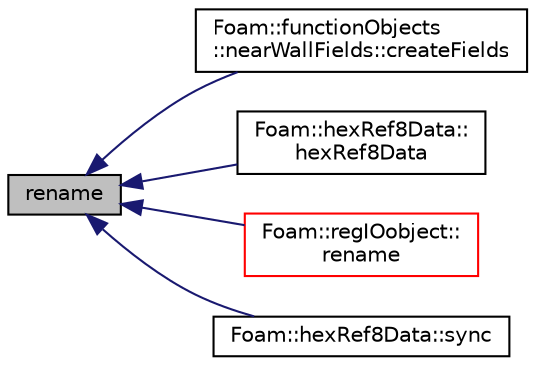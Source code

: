 digraph "rename"
{
  bgcolor="transparent";
  edge [fontname="Helvetica",fontsize="10",labelfontname="Helvetica",labelfontsize="10"];
  node [fontname="Helvetica",fontsize="10",shape=record];
  rankdir="LR";
  Node1 [label="rename",height=0.2,width=0.4,color="black", fillcolor="grey75", style="filled", fontcolor="black"];
  Node1 -> Node2 [dir="back",color="midnightblue",fontsize="10",style="solid",fontname="Helvetica"];
  Node2 [label="Foam::functionObjects\l::nearWallFields::createFields",height=0.2,width=0.4,color="black",URL="$a01622.html#a20355cbb8981de2b3ce25203075689b8"];
  Node1 -> Node3 [dir="back",color="midnightblue",fontsize="10",style="solid",fontname="Helvetica"];
  Node3 [label="Foam::hexRef8Data::\lhexRef8Data",height=0.2,width=0.4,color="black",URL="$a01027.html#ac32b5bcea1e318dd9670b60fc8ae976b",tooltip="Construct read. Has special provision for only some processors. "];
  Node1 -> Node4 [dir="back",color="midnightblue",fontsize="10",style="solid",fontname="Helvetica"];
  Node4 [label="Foam::regIOobject::\lrename",height=0.2,width=0.4,color="red",URL="$a02207.html#af41376d1e0031e06613d5ce3c740cf7d",tooltip="Rename. "];
  Node1 -> Node5 [dir="back",color="midnightblue",fontsize="10",style="solid",fontname="Helvetica"];
  Node5 [label="Foam::hexRef8Data::sync",height=0.2,width=0.4,color="black",URL="$a01027.html#a834636235980f6a572a93d8bb308ce13",tooltip="Parallel synchronise. This enforces valid objects on all processors. "];
}

